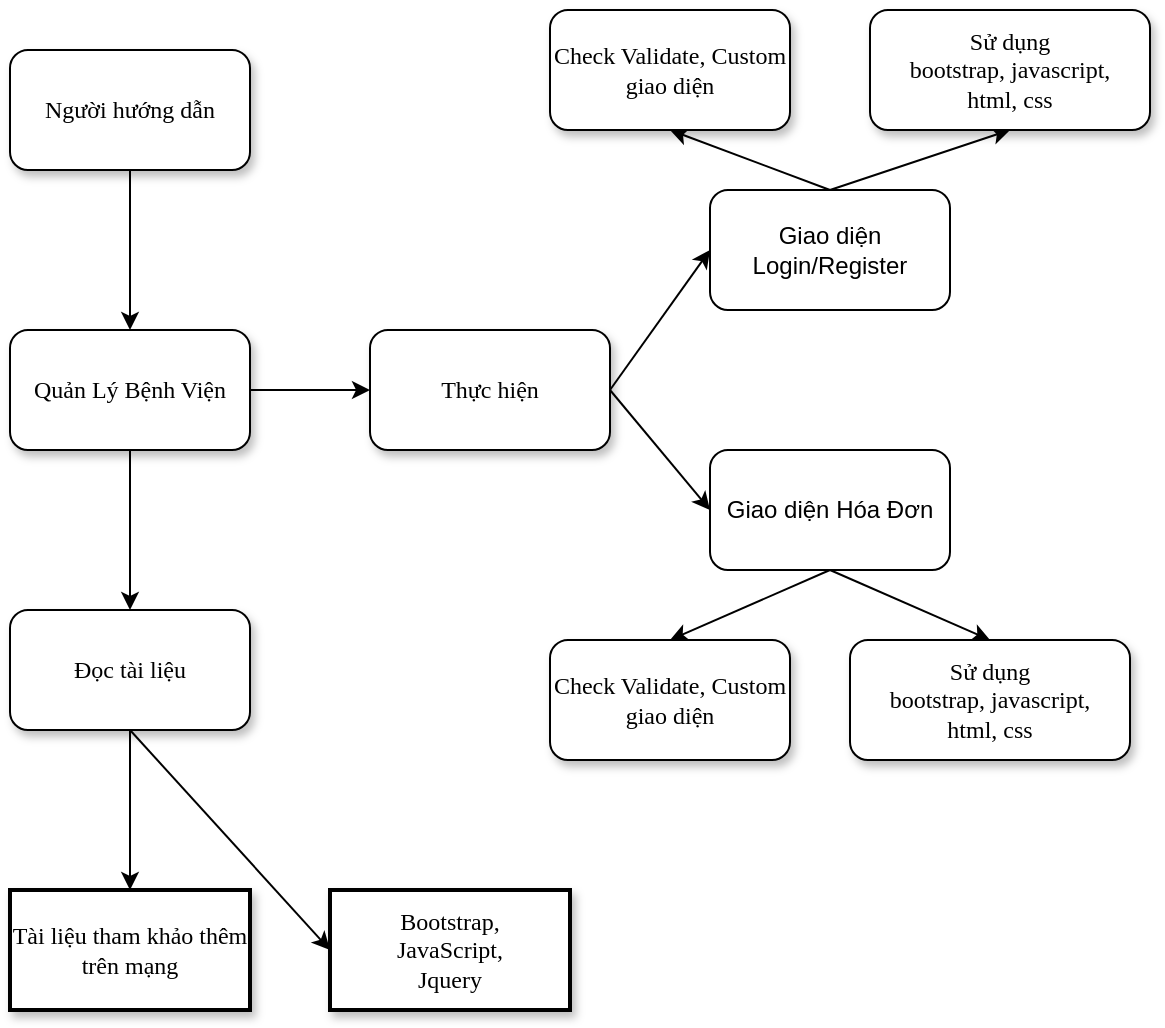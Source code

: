 <mxfile version="13.7.6" type="github">
  <diagram name="Page-1" id="10a91c8b-09ff-31b1-d368-03940ed4cc9e">
    <mxGraphModel dx="1021" dy="575" grid="1" gridSize="10" guides="1" tooltips="1" connect="1" arrows="1" fold="1" page="1" pageScale="1" pageWidth="1100" pageHeight="850" background="#ffffff" math="0" shadow="0">
      <root>
        <mxCell id="0" />
        <mxCell id="1" parent="0" />
        <mxCell id="62893188c0fa7362-1" value="Quản Lý Bệnh Viện" style="whiteSpace=wrap;html=1;rounded=1;shadow=1;labelBackgroundColor=none;strokeWidth=1;fontFamily=Verdana;fontSize=12;align=center;" parent="1" vertex="1">
          <mxGeometry x="40" y="180" width="120" height="60" as="geometry" />
        </mxCell>
        <mxCell id="62893188c0fa7362-2" value="Thực hiện" style="whiteSpace=wrap;html=1;rounded=1;shadow=1;labelBackgroundColor=none;strokeWidth=1;fontFamily=Verdana;fontSize=12;align=center;" parent="1" vertex="1">
          <mxGeometry x="220" y="180" width="120" height="60" as="geometry" />
        </mxCell>
        <mxCell id="62893188c0fa7362-3" value="Đọc tài liệu" style="whiteSpace=wrap;html=1;rounded=1;shadow=1;labelBackgroundColor=none;strokeWidth=1;fontFamily=Verdana;fontSize=12;align=center;" parent="1" vertex="1">
          <mxGeometry x="40" y="320" width="120" height="60" as="geometry" />
        </mxCell>
        <mxCell id="62893188c0fa7362-10" value="&lt;div&gt;Bootstrap,&lt;/div&gt;&lt;div&gt;JavaScript,&lt;/div&gt;&lt;div&gt;Jquery&lt;br&gt;&lt;/div&gt;" style="whiteSpace=wrap;html=1;rounded=0;shadow=1;labelBackgroundColor=none;strokeWidth=2;fontFamily=Verdana;fontSize=12;align=center;" parent="1" vertex="1">
          <mxGeometry x="200" y="460" width="120" height="60" as="geometry" />
        </mxCell>
        <mxCell id="62893188c0fa7362-11" value="Tài liệu tham khảo thêm trên mạng" style="whiteSpace=wrap;html=1;rounded=0;shadow=1;labelBackgroundColor=none;strokeWidth=2;fontFamily=Verdana;fontSize=12;align=center;" parent="1" vertex="1">
          <mxGeometry x="40" y="460" width="120" height="60" as="geometry" />
        </mxCell>
        <mxCell id="0nfkXw4MSqtKQ3wGRTph-3" value="" style="endArrow=classic;html=1;exitX=0.5;exitY=1;exitDx=0;exitDy=0;entryX=0.5;entryY=0;entryDx=0;entryDy=0;" parent="1" source="62893188c0fa7362-1" target="62893188c0fa7362-3" edge="1">
          <mxGeometry width="50" height="50" relative="1" as="geometry">
            <mxPoint x="696" y="110" as="sourcePoint" />
            <mxPoint x="516" y="170" as="targetPoint" />
          </mxGeometry>
        </mxCell>
        <mxCell id="0nfkXw4MSqtKQ3wGRTph-6" value="" style="endArrow=classic;html=1;exitX=0.5;exitY=1;exitDx=0;exitDy=0;entryX=0;entryY=0.5;entryDx=0;entryDy=0;" parent="1" source="62893188c0fa7362-3" target="62893188c0fa7362-10" edge="1">
          <mxGeometry width="50" height="50" relative="1" as="geometry">
            <mxPoint x="620" y="270" as="sourcePoint" />
            <mxPoint x="670" y="220" as="targetPoint" />
          </mxGeometry>
        </mxCell>
        <mxCell id="0nfkXw4MSqtKQ3wGRTph-7" value="" style="endArrow=classic;html=1;exitX=0.5;exitY=1;exitDx=0;exitDy=0;entryX=0.5;entryY=0;entryDx=0;entryDy=0;" parent="1" target="62893188c0fa7362-11" edge="1" source="62893188c0fa7362-3">
          <mxGeometry width="50" height="50" relative="1" as="geometry">
            <mxPoint x="840" y="230" as="sourcePoint" />
            <mxPoint x="750" y="280" as="targetPoint" />
          </mxGeometry>
        </mxCell>
        <mxCell id="_VDUz3B9DIWSFM2J2XX3-1" value="Người hướng dẫn" style="whiteSpace=wrap;html=1;rounded=1;shadow=1;labelBackgroundColor=none;strokeWidth=1;fontFamily=Verdana;fontSize=12;align=center;" vertex="1" parent="1">
          <mxGeometry x="40" y="40" width="120" height="60" as="geometry" />
        </mxCell>
        <mxCell id="_VDUz3B9DIWSFM2J2XX3-3" value="" style="endArrow=classic;html=1;exitX=0.5;exitY=1;exitDx=0;exitDy=0;entryX=0.5;entryY=0;entryDx=0;entryDy=0;" edge="1" parent="1" source="_VDUz3B9DIWSFM2J2XX3-1" target="62893188c0fa7362-1">
          <mxGeometry width="50" height="50" relative="1" as="geometry">
            <mxPoint x="170" y="210" as="sourcePoint" />
            <mxPoint x="220" y="160" as="targetPoint" />
          </mxGeometry>
        </mxCell>
        <mxCell id="_VDUz3B9DIWSFM2J2XX3-4" value="" style="endArrow=classic;html=1;exitX=1;exitY=0.5;exitDx=0;exitDy=0;entryX=0;entryY=0.5;entryDx=0;entryDy=0;" edge="1" parent="1" source="62893188c0fa7362-1" target="62893188c0fa7362-2">
          <mxGeometry width="50" height="50" relative="1" as="geometry">
            <mxPoint x="160" y="180" as="sourcePoint" />
            <mxPoint x="230" y="180" as="targetPoint" />
          </mxGeometry>
        </mxCell>
        <mxCell id="_VDUz3B9DIWSFM2J2XX3-5" value="" style="endArrow=classic;html=1;exitX=1;exitY=0.5;exitDx=0;exitDy=0;entryX=0;entryY=0.5;entryDx=0;entryDy=0;" edge="1" parent="1" source="62893188c0fa7362-2" target="_VDUz3B9DIWSFM2J2XX3-7">
          <mxGeometry width="50" height="50" relative="1" as="geometry">
            <mxPoint x="360" y="240" as="sourcePoint" />
            <mxPoint x="430" y="150" as="targetPoint" />
          </mxGeometry>
        </mxCell>
        <mxCell id="_VDUz3B9DIWSFM2J2XX3-6" value="" style="endArrow=classic;html=1;exitX=1;exitY=0.5;exitDx=0;exitDy=0;entryX=0;entryY=0.5;entryDx=0;entryDy=0;" edge="1" parent="1" source="62893188c0fa7362-2" target="_VDUz3B9DIWSFM2J2XX3-8">
          <mxGeometry width="50" height="50" relative="1" as="geometry">
            <mxPoint x="350" y="210" as="sourcePoint" />
            <mxPoint x="460" y="240" as="targetPoint" />
          </mxGeometry>
        </mxCell>
        <mxCell id="_VDUz3B9DIWSFM2J2XX3-7" value="Giao diện Login/Register" style="rounded=1;whiteSpace=wrap;html=1;" vertex="1" parent="1">
          <mxGeometry x="390" y="110" width="120" height="60" as="geometry" />
        </mxCell>
        <mxCell id="_VDUz3B9DIWSFM2J2XX3-8" value="Giao diện Hóa Đơn" style="rounded=1;whiteSpace=wrap;html=1;" vertex="1" parent="1">
          <mxGeometry x="390" y="240" width="120" height="60" as="geometry" />
        </mxCell>
        <mxCell id="_VDUz3B9DIWSFM2J2XX3-9" value="" style="endArrow=classic;html=1;exitX=0.5;exitY=0;exitDx=0;exitDy=0;entryX=0.5;entryY=1;entryDx=0;entryDy=0;" edge="1" parent="1" source="_VDUz3B9DIWSFM2J2XX3-7" target="_VDUz3B9DIWSFM2J2XX3-11">
          <mxGeometry width="50" height="50" relative="1" as="geometry">
            <mxPoint x="530" y="160" as="sourcePoint" />
            <mxPoint x="390" y="80" as="targetPoint" />
          </mxGeometry>
        </mxCell>
        <mxCell id="_VDUz3B9DIWSFM2J2XX3-10" value="" style="endArrow=classic;html=1;exitX=0.5;exitY=0;exitDx=0;exitDy=0;entryX=0.5;entryY=1;entryDx=0;entryDy=0;" edge="1" parent="1" target="_VDUz3B9DIWSFM2J2XX3-12">
          <mxGeometry width="50" height="50" relative="1" as="geometry">
            <mxPoint x="450" y="110" as="sourcePoint" />
            <mxPoint x="500" y="80" as="targetPoint" />
          </mxGeometry>
        </mxCell>
        <mxCell id="_VDUz3B9DIWSFM2J2XX3-11" value="Check Validate, Custom giao diện" style="whiteSpace=wrap;html=1;rounded=1;shadow=1;labelBackgroundColor=none;strokeWidth=1;fontFamily=Verdana;fontSize=12;align=center;" vertex="1" parent="1">
          <mxGeometry x="310" y="20" width="120" height="60" as="geometry" />
        </mxCell>
        <mxCell id="_VDUz3B9DIWSFM2J2XX3-12" value="&lt;div&gt;Sử dụng &lt;br&gt;&lt;/div&gt;&lt;div&gt;bootstrap, javascript,&lt;/div&gt;&lt;div&gt;html, css&lt;/div&gt;" style="whiteSpace=wrap;html=1;rounded=1;shadow=1;labelBackgroundColor=none;strokeWidth=1;fontFamily=Verdana;fontSize=12;align=center;" vertex="1" parent="1">
          <mxGeometry x="470" y="20" width="140" height="60" as="geometry" />
        </mxCell>
        <mxCell id="_VDUz3B9DIWSFM2J2XX3-13" value="" style="endArrow=classic;html=1;exitX=0.5;exitY=1;exitDx=0;exitDy=0;entryX=0.5;entryY=0;entryDx=0;entryDy=0;" edge="1" parent="1" target="_VDUz3B9DIWSFM2J2XX3-14" source="_VDUz3B9DIWSFM2J2XX3-8">
          <mxGeometry width="50" height="50" relative="1" as="geometry">
            <mxPoint x="450" y="425" as="sourcePoint" />
            <mxPoint x="390" y="395" as="targetPoint" />
          </mxGeometry>
        </mxCell>
        <mxCell id="_VDUz3B9DIWSFM2J2XX3-14" value="Check Validate, Custom giao diện" style="whiteSpace=wrap;html=1;rounded=1;shadow=1;labelBackgroundColor=none;strokeWidth=1;fontFamily=Verdana;fontSize=12;align=center;" vertex="1" parent="1">
          <mxGeometry x="310" y="335" width="120" height="60" as="geometry" />
        </mxCell>
        <mxCell id="_VDUz3B9DIWSFM2J2XX3-15" value="&lt;div&gt;Sử dụng &lt;br&gt;&lt;/div&gt;&lt;div&gt;bootstrap, javascript,&lt;/div&gt;&lt;div&gt;html, css&lt;/div&gt;" style="whiteSpace=wrap;html=1;rounded=1;shadow=1;labelBackgroundColor=none;strokeWidth=1;fontFamily=Verdana;fontSize=12;align=center;" vertex="1" parent="1">
          <mxGeometry x="460" y="335" width="140" height="60" as="geometry" />
        </mxCell>
        <mxCell id="_VDUz3B9DIWSFM2J2XX3-16" value="" style="endArrow=classic;html=1;exitX=0.5;exitY=1;exitDx=0;exitDy=0;entryX=0.5;entryY=0;entryDx=0;entryDy=0;" edge="1" parent="1" target="_VDUz3B9DIWSFM2J2XX3-15">
          <mxGeometry width="50" height="50" relative="1" as="geometry">
            <mxPoint x="450" y="300" as="sourcePoint" />
            <mxPoint x="370" y="335" as="targetPoint" />
          </mxGeometry>
        </mxCell>
      </root>
    </mxGraphModel>
  </diagram>
</mxfile>
